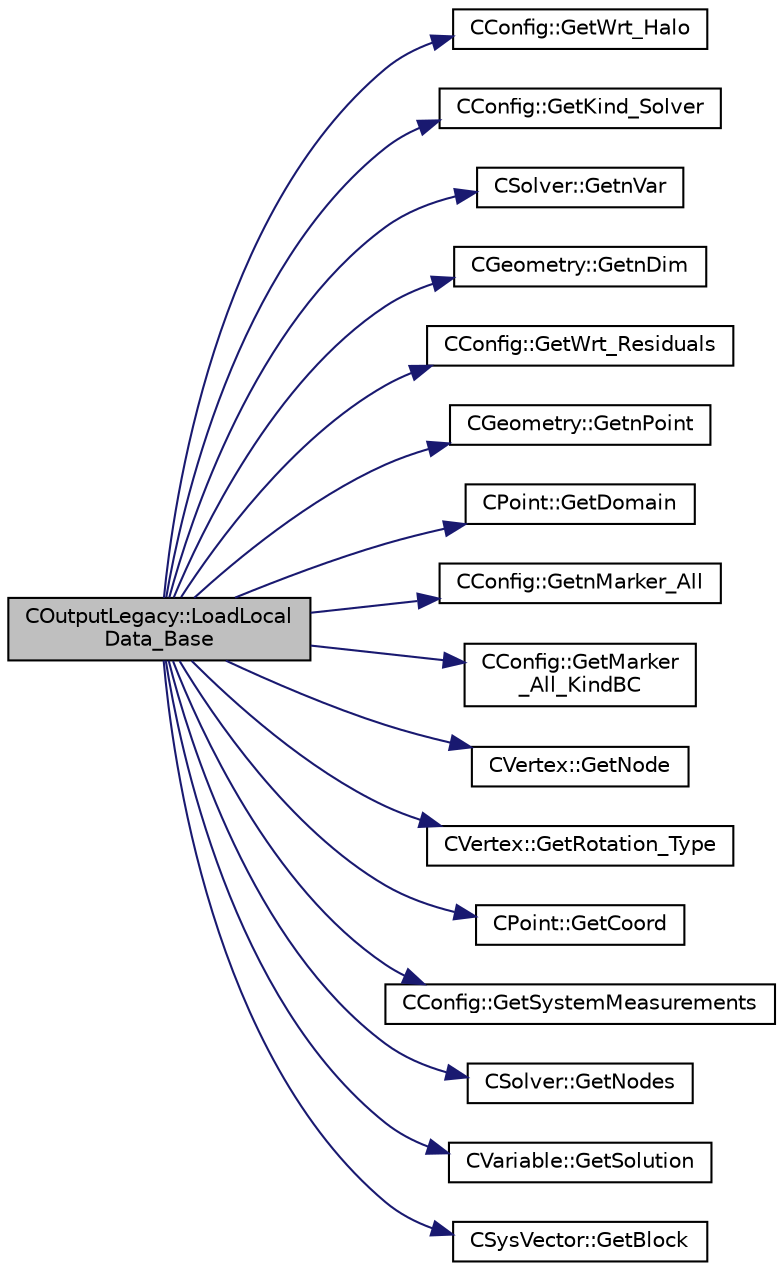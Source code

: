 digraph "COutputLegacy::LoadLocalData_Base"
{
  edge [fontname="Helvetica",fontsize="10",labelfontname="Helvetica",labelfontsize="10"];
  node [fontname="Helvetica",fontsize="10",shape=record];
  rankdir="LR";
  Node165 [label="COutputLegacy::LoadLocal\lData_Base",height=0.2,width=0.4,color="black", fillcolor="grey75", style="filled", fontcolor="black"];
  Node165 -> Node166 [color="midnightblue",fontsize="10",style="solid",fontname="Helvetica"];
  Node166 [label="CConfig::GetWrt_Halo",height=0.2,width=0.4,color="black", fillcolor="white", style="filled",URL="$class_c_config.html#a3d32189ce78a3e64358b9d5030606ffa",tooltip="Get information about writing rind layers to the solution files. "];
  Node165 -> Node167 [color="midnightblue",fontsize="10",style="solid",fontname="Helvetica"];
  Node167 [label="CConfig::GetKind_Solver",height=0.2,width=0.4,color="black", fillcolor="white", style="filled",URL="$class_c_config.html#a0e2628fc803f14ec6179427ee02e8655",tooltip="Governing equations of the flow (it can be different from the run time equation). ..."];
  Node165 -> Node168 [color="midnightblue",fontsize="10",style="solid",fontname="Helvetica"];
  Node168 [label="CSolver::GetnVar",height=0.2,width=0.4,color="black", fillcolor="white", style="filled",URL="$class_c_solver.html#a65c22046b0cf1938ba22648912d04680",tooltip="Get the number of variables of the problem. "];
  Node165 -> Node169 [color="midnightblue",fontsize="10",style="solid",fontname="Helvetica"];
  Node169 [label="CGeometry::GetnDim",height=0.2,width=0.4,color="black", fillcolor="white", style="filled",URL="$class_c_geometry.html#a2af01006c0c4f74ba089582f1a3587fe",tooltip="Get number of coordinates. "];
  Node165 -> Node170 [color="midnightblue",fontsize="10",style="solid",fontname="Helvetica"];
  Node170 [label="CConfig::GetWrt_Residuals",height=0.2,width=0.4,color="black", fillcolor="white", style="filled",URL="$class_c_config.html#a2de7a4cebe2c1fe4146b1e18ab3af35f",tooltip="Get information about writing residuals to volume solution file. "];
  Node165 -> Node171 [color="midnightblue",fontsize="10",style="solid",fontname="Helvetica"];
  Node171 [label="CGeometry::GetnPoint",height=0.2,width=0.4,color="black", fillcolor="white", style="filled",URL="$class_c_geometry.html#aa68b666b38f4d2c7021736ae86940f44",tooltip="Get number of points. "];
  Node165 -> Node172 [color="midnightblue",fontsize="10",style="solid",fontname="Helvetica"];
  Node172 [label="CPoint::GetDomain",height=0.2,width=0.4,color="black", fillcolor="white", style="filled",URL="$class_c_point.html#a1d7e22a60d4cfef356af1cba2bab3e55",tooltip="For parallel computation, its indicates if a point must be computed or not. "];
  Node165 -> Node173 [color="midnightblue",fontsize="10",style="solid",fontname="Helvetica"];
  Node173 [label="CConfig::GetnMarker_All",height=0.2,width=0.4,color="black", fillcolor="white", style="filled",URL="$class_c_config.html#a300c4884edfc0c2acf395036439004f4",tooltip="Get the total number of boundary markers including send/receive domains. "];
  Node165 -> Node174 [color="midnightblue",fontsize="10",style="solid",fontname="Helvetica"];
  Node174 [label="CConfig::GetMarker\l_All_KindBC",height=0.2,width=0.4,color="black", fillcolor="white", style="filled",URL="$class_c_config.html#a57d43acc1457d2d27095ce006218862e",tooltip="Get the kind of boundary for each marker. "];
  Node165 -> Node175 [color="midnightblue",fontsize="10",style="solid",fontname="Helvetica"];
  Node175 [label="CVertex::GetNode",height=0.2,width=0.4,color="black", fillcolor="white", style="filled",URL="$class_c_vertex.html#a95c513bf927464157ed96b6c79779a1f",tooltip="Get the node of the vertex. "];
  Node165 -> Node176 [color="midnightblue",fontsize="10",style="solid",fontname="Helvetica"];
  Node176 [label="CVertex::GetRotation_Type",height=0.2,width=0.4,color="black", fillcolor="white", style="filled",URL="$class_c_vertex.html#a4f79701d89ed5eaaf6c4c41566a319d7",tooltip="Get the type of rotation associated to the vertex. "];
  Node165 -> Node177 [color="midnightblue",fontsize="10",style="solid",fontname="Helvetica"];
  Node177 [label="CPoint::GetCoord",height=0.2,width=0.4,color="black", fillcolor="white", style="filled",URL="$class_c_point.html#a95fe081d22e96e190cb3edcbf0d6525f",tooltip="Get the coordinates dor the control volume. "];
  Node165 -> Node178 [color="midnightblue",fontsize="10",style="solid",fontname="Helvetica"];
  Node178 [label="CConfig::GetSystemMeasurements",height=0.2,width=0.4,color="black", fillcolor="white", style="filled",URL="$class_c_config.html#afbc5c2467fd51eafa6e05e5bda7d3d3e",tooltip="Governing equations of the flow (it can be different from the run time equation). ..."];
  Node165 -> Node179 [color="midnightblue",fontsize="10",style="solid",fontname="Helvetica"];
  Node179 [label="CSolver::GetNodes",height=0.2,width=0.4,color="black", fillcolor="white", style="filled",URL="$class_c_solver.html#af3198e52a2ea377bb765647b5e697197",tooltip="Allow outside access to the nodes of the solver, containing conservatives, primitives, etc. "];
  Node165 -> Node180 [color="midnightblue",fontsize="10",style="solid",fontname="Helvetica"];
  Node180 [label="CVariable::GetSolution",height=0.2,width=0.4,color="black", fillcolor="white", style="filled",URL="$class_c_variable.html#a261483e39c23c1de7cb9aea7e917c121",tooltip="Get the solution. "];
  Node165 -> Node181 [color="midnightblue",fontsize="10",style="solid",fontname="Helvetica"];
  Node181 [label="CSysVector::GetBlock",height=0.2,width=0.4,color="black", fillcolor="white", style="filled",URL="$class_c_sys_vector.html#a0f53b910eb47537bbedcade1fa4b7e5e",tooltip="Get the value of the residual. "];
}
